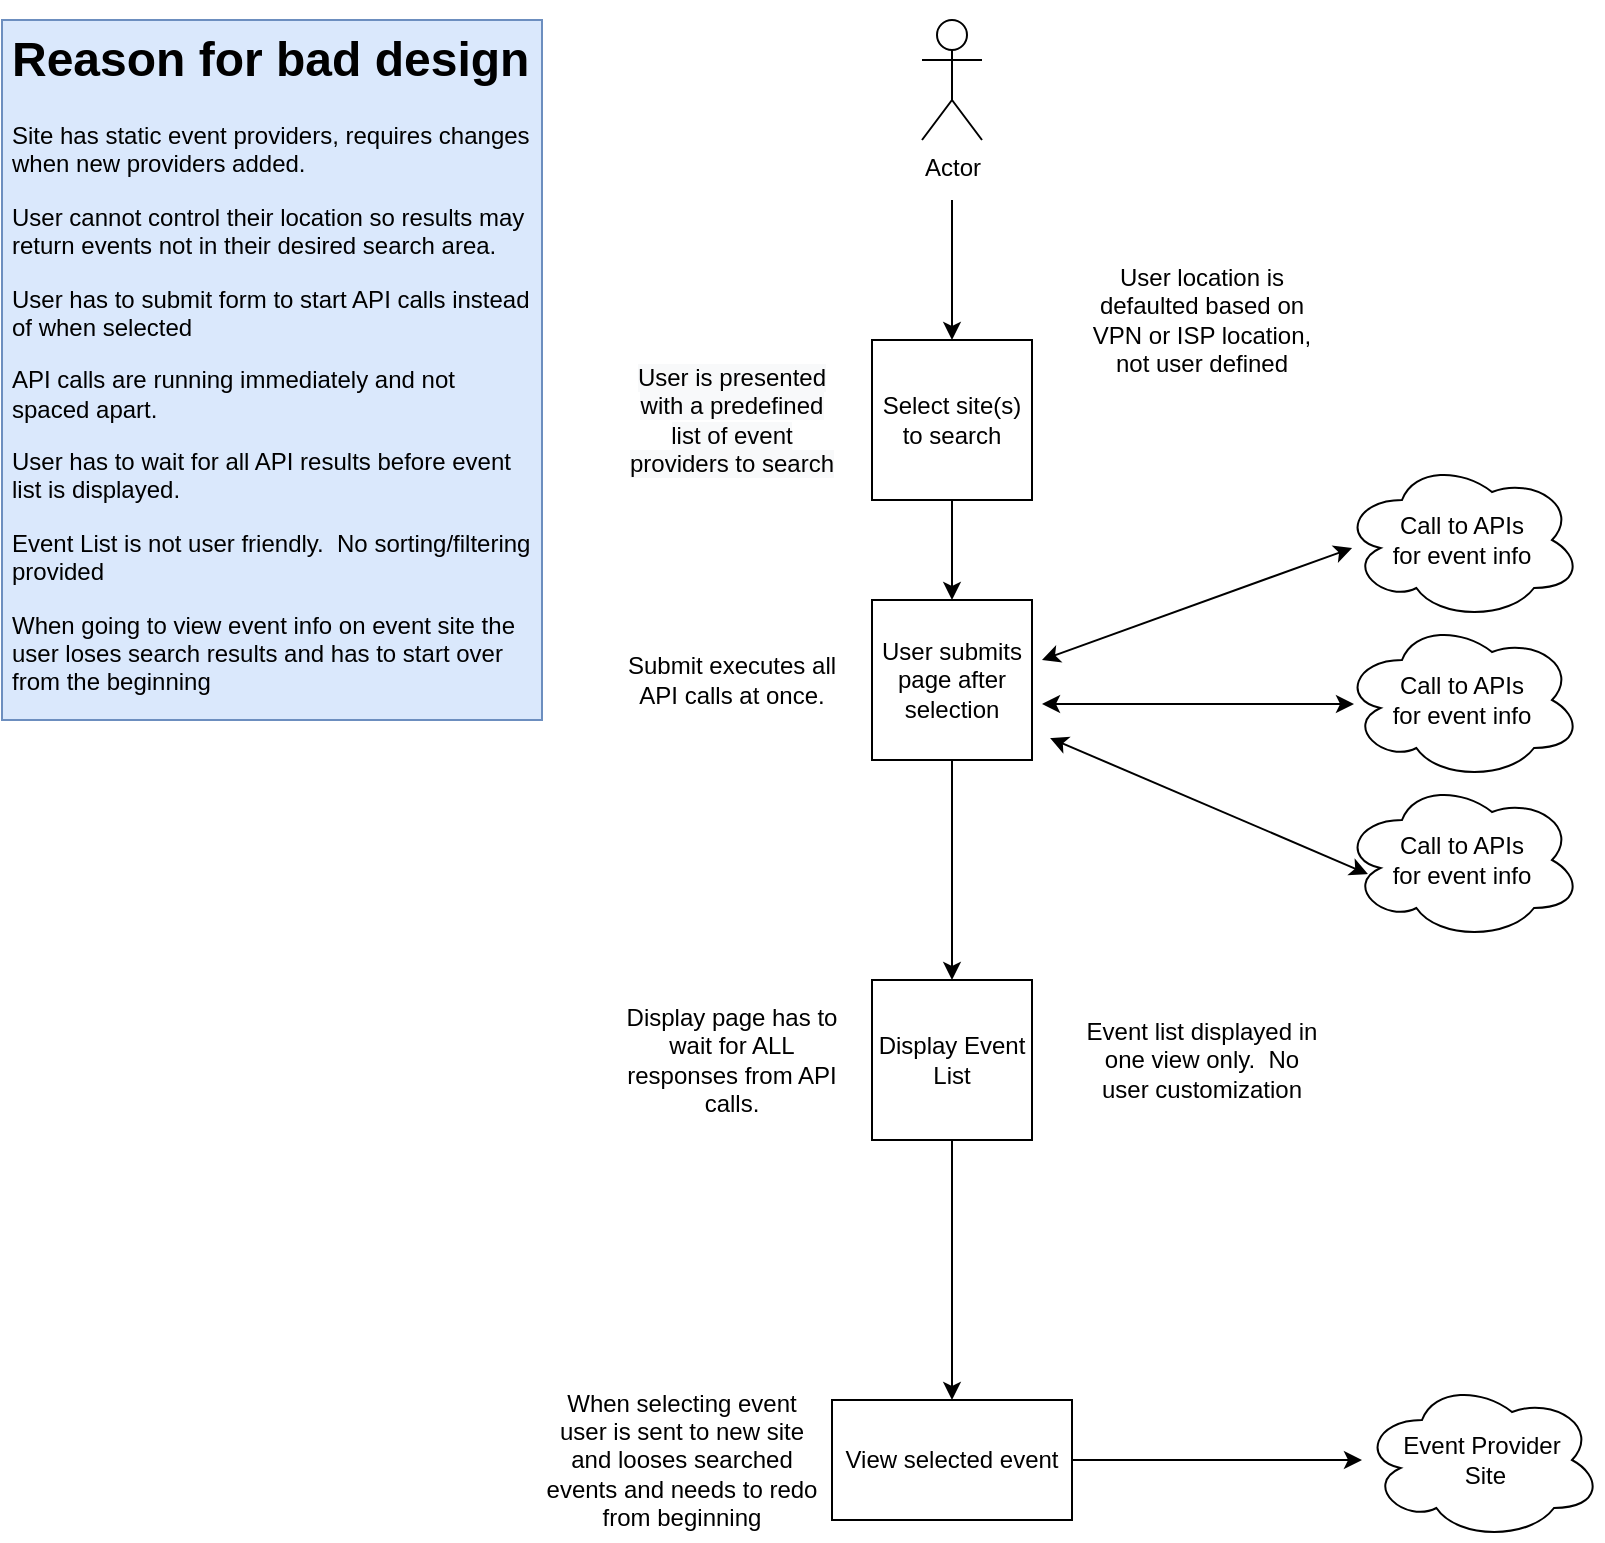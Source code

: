 <mxfile version="14.7.6" type="device"><diagram id="giN7o1TmCj6_oha1mrAf" name="Bad Design"><mxGraphModel dx="1422" dy="802" grid="1" gridSize="10" guides="1" tooltips="1" connect="1" arrows="1" fold="1" page="1" pageScale="1" pageWidth="850" pageHeight="1100" background="#ffffff" math="0" shadow="0"><root><mxCell id="_C3gMGYUWdZcD9oHBOvF-0"/><mxCell id="_C3gMGYUWdZcD9oHBOvF-1" parent="_C3gMGYUWdZcD9oHBOvF-0"/><mxCell id="MtBC5zvcTC7S-PhDPAJ1-0" value="Actor" style="shape=umlActor;verticalLabelPosition=bottom;verticalAlign=top;html=1;outlineConnect=0;" parent="_C3gMGYUWdZcD9oHBOvF-1" vertex="1"><mxGeometry x="470" y="30" width="30" height="60" as="geometry"/></mxCell><mxCell id="MtBC5zvcTC7S-PhDPAJ1-3" value="View selected event" style="rounded=0;whiteSpace=wrap;html=1;" parent="_C3gMGYUWdZcD9oHBOvF-1" vertex="1"><mxGeometry x="425" y="720" width="120" height="60" as="geometry"/></mxCell><mxCell id="MtBC5zvcTC7S-PhDPAJ1-5" value="Call to APIs &lt;br&gt;for event info" style="ellipse;shape=cloud;whiteSpace=wrap;html=1;" parent="_C3gMGYUWdZcD9oHBOvF-1" vertex="1"><mxGeometry x="680" y="330" width="120" height="80" as="geometry"/></mxCell><mxCell id="MtBC5zvcTC7S-PhDPAJ1-6" value="Call to APIs &lt;br&gt;for event info" style="ellipse;shape=cloud;whiteSpace=wrap;html=1;" parent="_C3gMGYUWdZcD9oHBOvF-1" vertex="1"><mxGeometry x="680" y="250" width="120" height="80" as="geometry"/></mxCell><mxCell id="MtBC5zvcTC7S-PhDPAJ1-7" value="Call to APIs &lt;br&gt;for event info" style="ellipse;shape=cloud;whiteSpace=wrap;html=1;" parent="_C3gMGYUWdZcD9oHBOvF-1" vertex="1"><mxGeometry x="680" y="410" width="120" height="80" as="geometry"/></mxCell><mxCell id="MtBC5zvcTC7S-PhDPAJ1-8" value="Display Event&lt;br&gt;List" style="whiteSpace=wrap;html=1;aspect=fixed;" parent="_C3gMGYUWdZcD9oHBOvF-1" vertex="1"><mxGeometry x="445" y="510" width="80" height="80" as="geometry"/></mxCell><mxCell id="MtBC5zvcTC7S-PhDPAJ1-14" value="" style="endArrow=classic;html=1;exitX=0.5;exitY=1;exitDx=0;exitDy=0;entryX=0.5;entryY=0;entryDx=0;entryDy=0;" parent="_C3gMGYUWdZcD9oHBOvF-1" source="MtBC5zvcTC7S-PhDPAJ1-8" target="MtBC5zvcTC7S-PhDPAJ1-3" edge="1"><mxGeometry width="50" height="50" relative="1" as="geometry"><mxPoint x="550" y="760" as="sourcePoint"/><mxPoint x="485" y="660" as="targetPoint"/></mxGeometry></mxCell><mxCell id="MtBC5zvcTC7S-PhDPAJ1-18" value="&#10;&#10;&lt;span style=&quot;color: rgb(0, 0, 0); font-family: helvetica; font-size: 12px; font-style: normal; font-weight: 400; letter-spacing: normal; text-align: center; text-indent: 0px; text-transform: none; word-spacing: 0px; background-color: rgb(248, 249, 250); display: inline; float: none;&quot;&gt;User is presented with a predefined list of event providers to search&lt;/span&gt;&#10;&#10;" style="text;html=1;strokeColor=none;fillColor=none;align=center;verticalAlign=middle;whiteSpace=wrap;rounded=0;" parent="_C3gMGYUWdZcD9oHBOvF-1" vertex="1"><mxGeometry x="320" y="200" width="110" height="60" as="geometry"/></mxCell><mxCell id="MtBC5zvcTC7S-PhDPAJ1-20" value="&lt;span&gt;Select site(s) to search&lt;/span&gt;" style="whiteSpace=wrap;html=1;aspect=fixed;" parent="_C3gMGYUWdZcD9oHBOvF-1" vertex="1"><mxGeometry x="445" y="190" width="80" height="80" as="geometry"/></mxCell><mxCell id="MtBC5zvcTC7S-PhDPAJ1-21" value="User submits page after selection" style="whiteSpace=wrap;html=1;aspect=fixed;" parent="_C3gMGYUWdZcD9oHBOvF-1" vertex="1"><mxGeometry x="445" y="320" width="80" height="80" as="geometry"/></mxCell><mxCell id="MtBC5zvcTC7S-PhDPAJ1-24" value="" style="endArrow=classic;startArrow=classic;html=1;entryX=0.042;entryY=0.55;entryDx=0;entryDy=0;entryPerimeter=0;" parent="_C3gMGYUWdZcD9oHBOvF-1" edge="1"><mxGeometry width="50" height="50" relative="1" as="geometry"><mxPoint x="530" y="350" as="sourcePoint"/><mxPoint x="685.04" y="294" as="targetPoint"/></mxGeometry></mxCell><mxCell id="MtBC5zvcTC7S-PhDPAJ1-27" value="" style="endArrow=classic;startArrow=classic;html=1;entryX=0.05;entryY=0.525;entryDx=0;entryDy=0;entryPerimeter=0;" parent="_C3gMGYUWdZcD9oHBOvF-1" target="MtBC5zvcTC7S-PhDPAJ1-5" edge="1"><mxGeometry width="50" height="50" relative="1" as="geometry"><mxPoint x="530" y="372" as="sourcePoint"/><mxPoint x="560" y="440" as="targetPoint"/></mxGeometry></mxCell><mxCell id="MtBC5zvcTC7S-PhDPAJ1-28" value="" style="endArrow=classic;startArrow=classic;html=1;entryX=0.108;entryY=0.588;entryDx=0;entryDy=0;entryPerimeter=0;exitX=1.113;exitY=0.863;exitDx=0;exitDy=0;exitPerimeter=0;" parent="_C3gMGYUWdZcD9oHBOvF-1" source="MtBC5zvcTC7S-PhDPAJ1-21" target="MtBC5zvcTC7S-PhDPAJ1-7" edge="1"><mxGeometry width="50" height="50" relative="1" as="geometry"><mxPoint x="490" y="460" as="sourcePoint"/><mxPoint x="540" y="410" as="targetPoint"/></mxGeometry></mxCell><mxCell id="MtBC5zvcTC7S-PhDPAJ1-29" value="Submit executes all API calls at once." style="text;html=1;strokeColor=none;fillColor=none;align=center;verticalAlign=middle;whiteSpace=wrap;rounded=0;" parent="_C3gMGYUWdZcD9oHBOvF-1" vertex="1"><mxGeometry x="320" y="335" width="110" height="50" as="geometry"/></mxCell><mxCell id="MtBC5zvcTC7S-PhDPAJ1-31" value="Display page has to wait for ALL responses from API calls." style="text;html=1;strokeColor=none;fillColor=none;align=center;verticalAlign=middle;whiteSpace=wrap;rounded=0;" parent="_C3gMGYUWdZcD9oHBOvF-1" vertex="1"><mxGeometry x="320" y="525" width="110" height="50" as="geometry"/></mxCell><mxCell id="MtBC5zvcTC7S-PhDPAJ1-32" value="" style="endArrow=classic;html=1;exitX=0.5;exitY=1;exitDx=0;exitDy=0;entryX=0.5;entryY=0;entryDx=0;entryDy=0;" parent="_C3gMGYUWdZcD9oHBOvF-1" source="MtBC5zvcTC7S-PhDPAJ1-21" target="MtBC5zvcTC7S-PhDPAJ1-8" edge="1"><mxGeometry width="50" height="50" relative="1" as="geometry"><mxPoint x="470" y="490" as="sourcePoint"/><mxPoint x="520" y="440" as="targetPoint"/></mxGeometry></mxCell><mxCell id="MtBC5zvcTC7S-PhDPAJ1-33" value="User location is defaulted based on VPN or ISP location, not user defined" style="text;html=1;strokeColor=none;fillColor=none;align=center;verticalAlign=middle;whiteSpace=wrap;rounded=0;" parent="_C3gMGYUWdZcD9oHBOvF-1" vertex="1"><mxGeometry x="550" y="150" width="120" height="60" as="geometry"/></mxCell><mxCell id="MtBC5zvcTC7S-PhDPAJ1-34" value="Event list displayed in one view only.&amp;nbsp; No user customization" style="text;html=1;strokeColor=none;fillColor=none;align=center;verticalAlign=middle;whiteSpace=wrap;rounded=0;" parent="_C3gMGYUWdZcD9oHBOvF-1" vertex="1"><mxGeometry x="550" y="520" width="120" height="60" as="geometry"/></mxCell><mxCell id="MtBC5zvcTC7S-PhDPAJ1-35" value="" style="endArrow=classic;html=1;entryX=0.5;entryY=0;entryDx=0;entryDy=0;" parent="_C3gMGYUWdZcD9oHBOvF-1" target="MtBC5zvcTC7S-PhDPAJ1-20" edge="1"><mxGeometry width="50" height="50" relative="1" as="geometry"><mxPoint x="485" y="120" as="sourcePoint"/><mxPoint x="330" y="80" as="targetPoint"/></mxGeometry></mxCell><mxCell id="MtBC5zvcTC7S-PhDPAJ1-36" value="" style="endArrow=classic;html=1;exitX=0.5;exitY=1;exitDx=0;exitDy=0;entryX=0.5;entryY=0;entryDx=0;entryDy=0;" parent="_C3gMGYUWdZcD9oHBOvF-1" source="MtBC5zvcTC7S-PhDPAJ1-20" target="MtBC5zvcTC7S-PhDPAJ1-21" edge="1"><mxGeometry width="50" height="50" relative="1" as="geometry"><mxPoint x="485" y="280" as="sourcePoint"/><mxPoint x="560" y="270" as="targetPoint"/></mxGeometry></mxCell><mxCell id="MtBC5zvcTC7S-PhDPAJ1-37" value="When selecting event user is sent to new site and looses searched events and needs to redo from beginning" style="text;html=1;strokeColor=none;fillColor=none;align=center;verticalAlign=middle;whiteSpace=wrap;rounded=0;" parent="_C3gMGYUWdZcD9oHBOvF-1" vertex="1"><mxGeometry x="280" y="710" width="140" height="80" as="geometry"/></mxCell><mxCell id="MtBC5zvcTC7S-PhDPAJ1-43" value="Event Provider&lt;br&gt;&amp;nbsp;Site" style="ellipse;shape=cloud;whiteSpace=wrap;html=1;" parent="_C3gMGYUWdZcD9oHBOvF-1" vertex="1"><mxGeometry x="690" y="710" width="120" height="80" as="geometry"/></mxCell><mxCell id="MtBC5zvcTC7S-PhDPAJ1-44" value="" style="endArrow=classic;html=1;exitX=1;exitY=0.5;exitDx=0;exitDy=0;" parent="_C3gMGYUWdZcD9oHBOvF-1" source="MtBC5zvcTC7S-PhDPAJ1-3" edge="1"><mxGeometry width="50" height="50" relative="1" as="geometry"><mxPoint x="560" y="780" as="sourcePoint"/><mxPoint x="690" y="750" as="targetPoint"/></mxGeometry></mxCell><mxCell id="9U2u8VUF0EG00hdHKE47-0" style="edgeStyle=orthogonalEdgeStyle;rounded=0;orthogonalLoop=1;jettySize=auto;html=1;exitX=0.5;exitY=1;exitDx=0;exitDy=0;" parent="_C3gMGYUWdZcD9oHBOvF-1" source="MtBC5zvcTC7S-PhDPAJ1-18" target="MtBC5zvcTC7S-PhDPAJ1-18" edge="1"><mxGeometry relative="1" as="geometry"/></mxCell><mxCell id="9U2u8VUF0EG00hdHKE47-4" value="&lt;h1&gt;Reason for bad design&lt;/h1&gt;&lt;p&gt;Site has static event providers, requires changes when new providers added.&lt;/p&gt;&lt;p&gt;&lt;span&gt;User cannot control their location so results may return events not in their desired search area.&lt;/span&gt;&lt;/p&gt;&lt;p&gt;&lt;span&gt;User has to submit form to start API calls instead of when selected&lt;/span&gt;&lt;br&gt;&lt;/p&gt;&lt;p&gt;&lt;span&gt;API calls are running immediately and not spaced apart.&amp;nbsp;&amp;nbsp;&lt;/span&gt;&lt;/p&gt;&lt;p&gt;User has to wait for all API results before event list is displayed.&lt;/p&gt;&lt;p&gt;Event List is not user friendly.&amp;nbsp; No sorting/filtering provided&lt;/p&gt;&lt;p&gt;When going to view event info on event site the user loses search results and has to start over from the beginning&lt;/p&gt;" style="text;html=1;strokeColor=#6c8ebf;fillColor=#dae8fc;spacing=5;spacingTop=-20;whiteSpace=wrap;overflow=hidden;rounded=0;shadow=0;" parent="_C3gMGYUWdZcD9oHBOvF-1" vertex="1"><mxGeometry x="10" y="30" width="270" height="350" as="geometry"/></mxCell></root></mxGraphModel></diagram></mxfile>